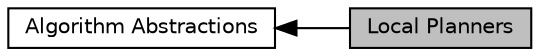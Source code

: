 digraph "Local Planners"
{
  edge [fontname="Helvetica",fontsize="10",labelfontname="Helvetica",labelfontsize="10"];
  node [fontname="Helvetica",fontsize="10",shape=box];
  rankdir=LR;
  Node2 [label="Algorithm Abstractions",height=0.2,width=0.4,color="black", fillcolor="white", style="filled",URL="$group__AlgorithmAbstractions.html",tooltip=" "];
  Node1 [label="Local Planners",height=0.2,width=0.4,color="black", fillcolor="grey75", style="filled", fontcolor="black",tooltip="Local Plannners (LP) validate simple, often deterministic paths, between configurations."];
  Node2->Node1 [shape=plaintext, dir="back", style="solid"];
}

